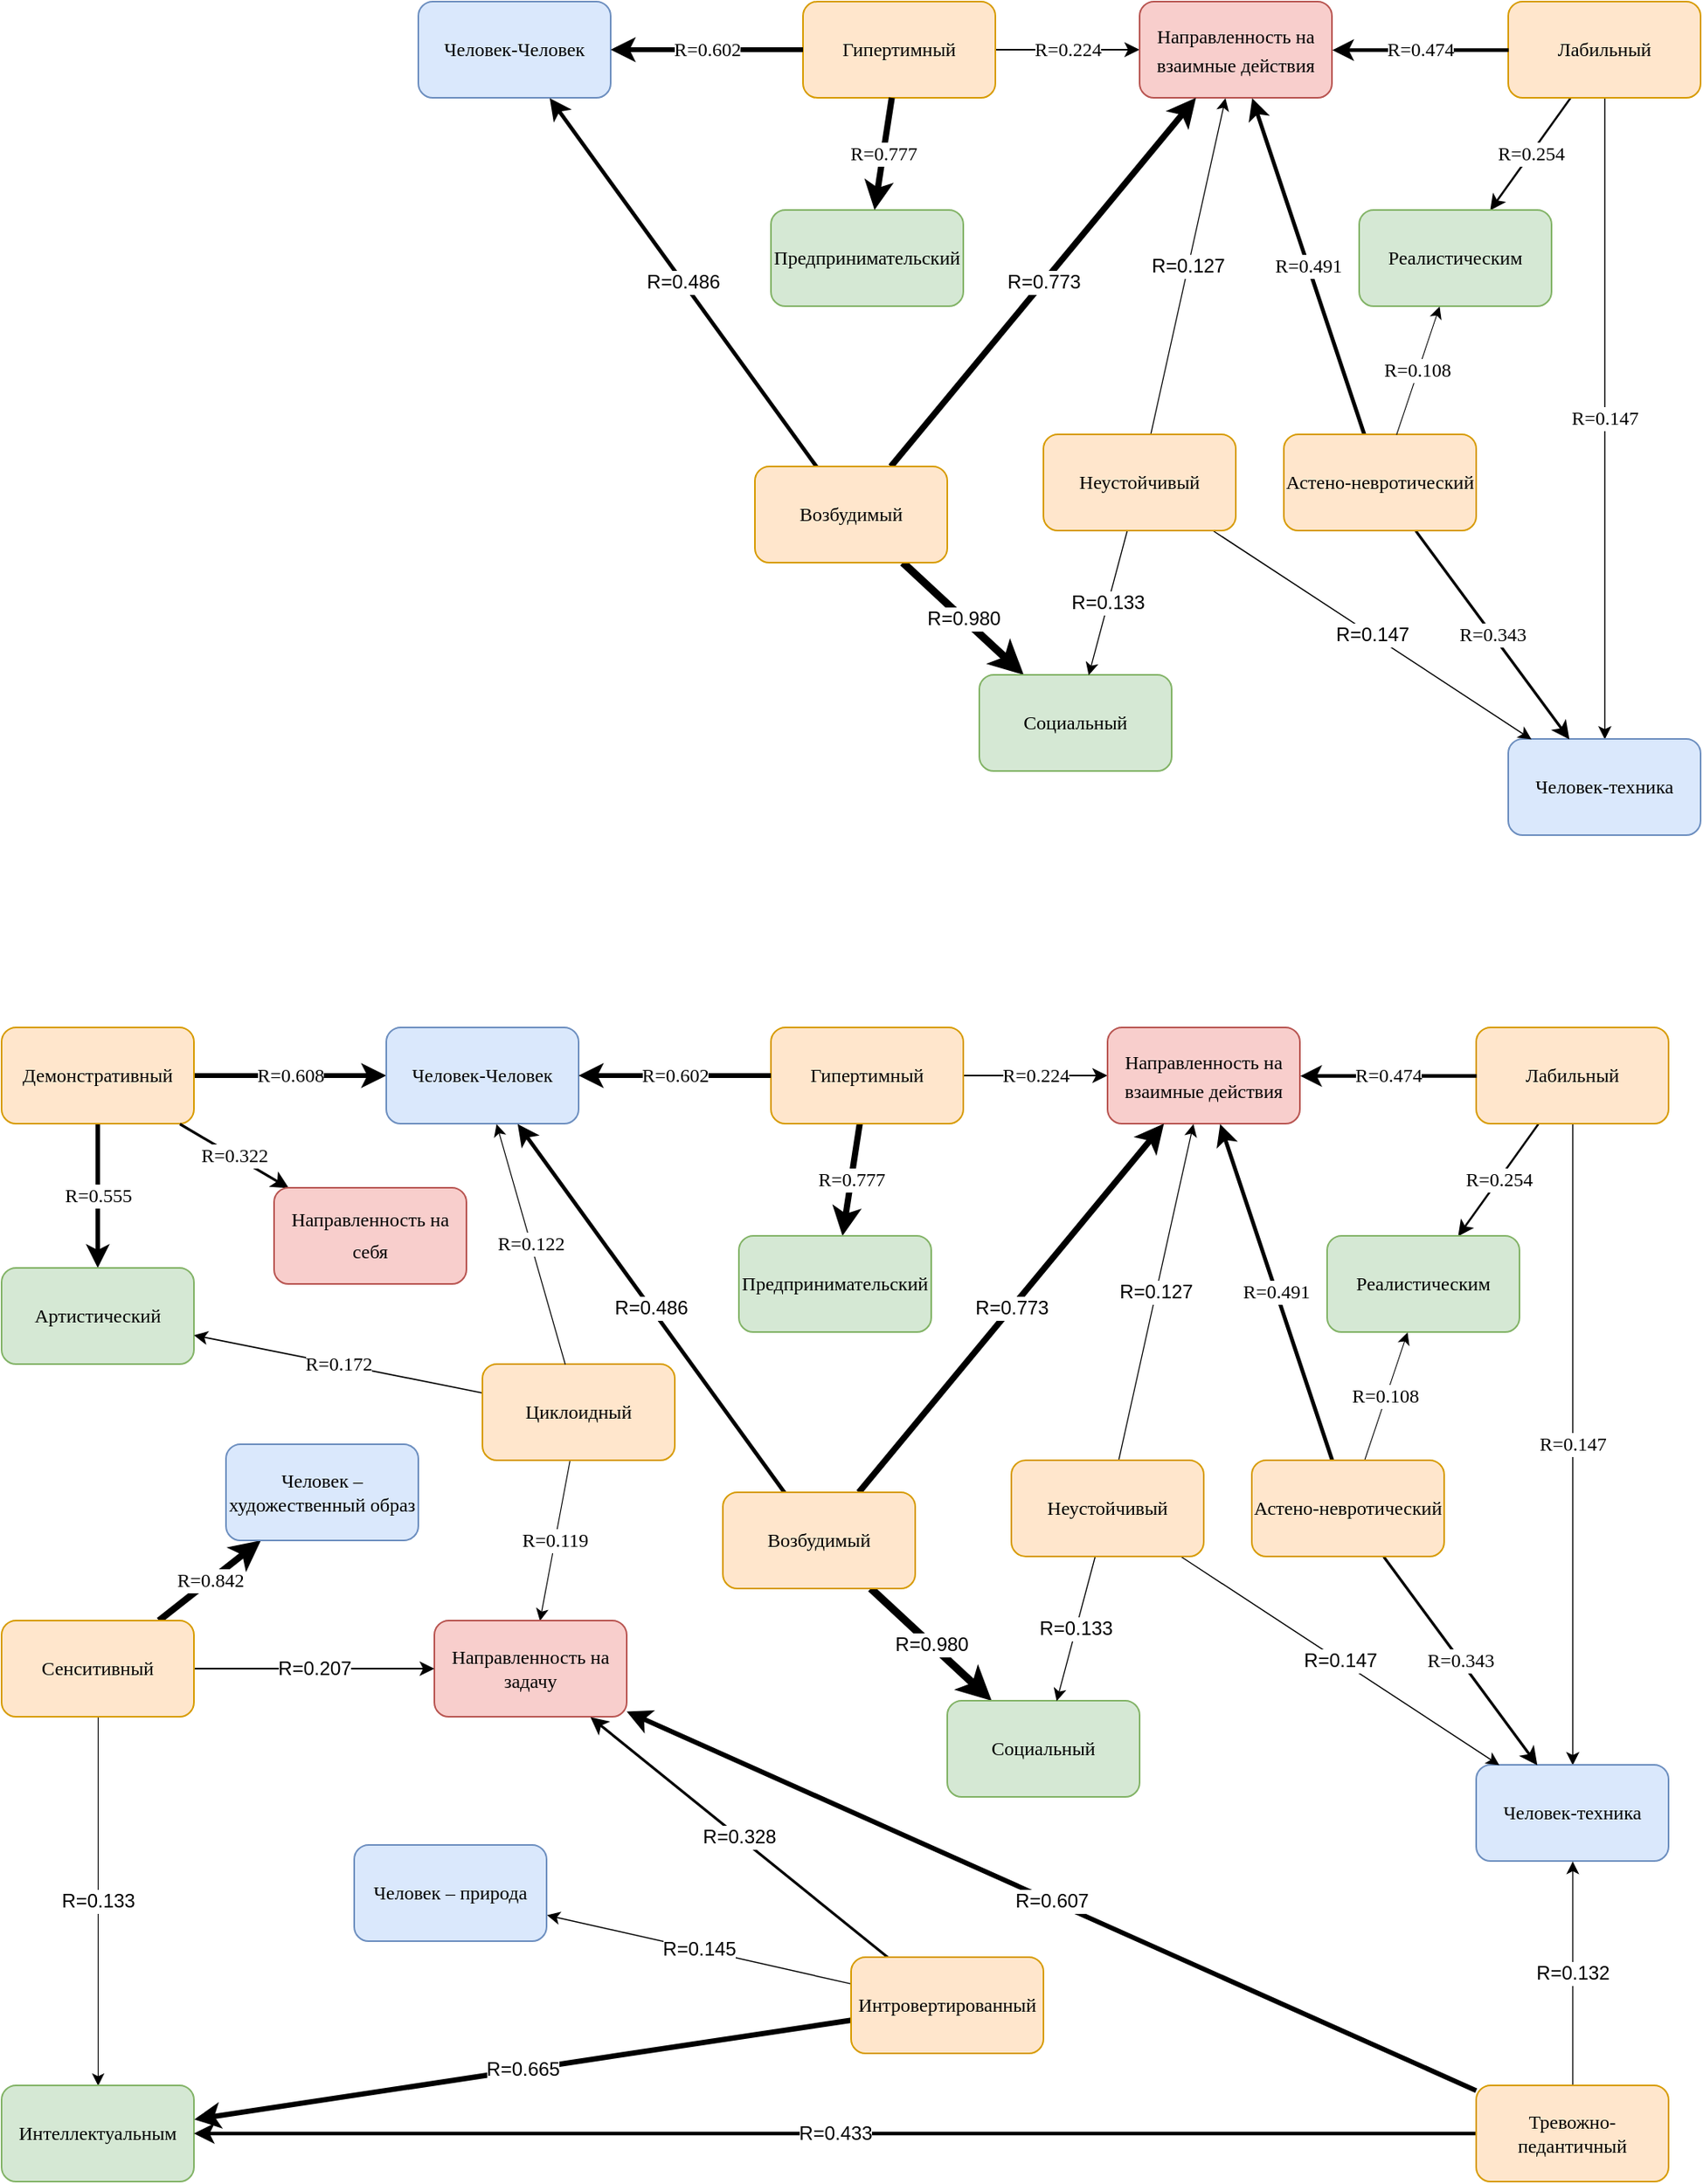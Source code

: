 <mxfile version="27.0.3">
  <diagram name="Страница — 1" id="1lgbH9x4u3ROzhYAGhE-">
    <mxGraphModel dx="1511" dy="1985" grid="1" gridSize="10" guides="1" tooltips="1" connect="1" arrows="1" fold="1" page="0" pageScale="1" pageWidth="1169" pageHeight="827" background="none" math="0" shadow="0">
      <root>
        <mxCell id="0" />
        <mxCell id="1" parent="0" />
        <mxCell id="H34q3096vW5ZRXHq4TRd-3" value="R=0.608" style="rounded=0;orthogonalLoop=1;jettySize=auto;html=1;fontFamily=Times New Roman;fontSize=12;strokeWidth=3.04;strokeColor=default;" parent="1" source="H34q3096vW5ZRXHq4TRd-1" target="H34q3096vW5ZRXHq4TRd-2" edge="1">
          <mxGeometry relative="1" as="geometry" />
        </mxCell>
        <mxCell id="H34q3096vW5ZRXHq4TRd-5" value="R=0.555" style="rounded=0;orthogonalLoop=1;jettySize=auto;html=1;strokeWidth=2.775;fontFamily=Times New Roman;fontSize=12;strokeColor=default;" parent="1" source="H34q3096vW5ZRXHq4TRd-1" target="H34q3096vW5ZRXHq4TRd-4" edge="1">
          <mxGeometry relative="1" as="geometry" />
        </mxCell>
        <mxCell id="H34q3096vW5ZRXHq4TRd-1" value="&lt;span style=&quot;text-align: start; line-height: 19.973px;&quot;&gt;&lt;font&gt;Демонстративный&lt;/font&gt;&lt;/span&gt;&lt;span style=&quot;text-align: start;&quot;&gt;&lt;/span&gt;" style="rounded=1;whiteSpace=wrap;html=1;fontFamily=Times New Roman;fontSize=12;fillColor=#ffe6cc;strokeColor=#d79b00;" parent="1" vertex="1">
          <mxGeometry width="120" height="60" as="geometry" />
        </mxCell>
        <mxCell id="H34q3096vW5ZRXHq4TRd-2" value="Человек-Человек" style="whiteSpace=wrap;html=1;rounded=1;fontFamily=Times New Roman;fontSize=12;fillColor=#dae8fc;strokeColor=#6c8ebf;" parent="1" vertex="1">
          <mxGeometry x="240" width="120" height="60" as="geometry" />
        </mxCell>
        <mxCell id="H34q3096vW5ZRXHq4TRd-4" value="&lt;br&gt;&lt;span&gt;&lt;font&gt;Артистический&lt;/font&gt;&lt;/span&gt;&lt;div&gt;&lt;br&gt;&lt;/div&gt;" style="whiteSpace=wrap;html=1;fontFamily=Times New Roman;fillColor=#d5e8d4;strokeColor=#82b366;rounded=1;fontSize=12;" parent="1" vertex="1">
          <mxGeometry y="150" width="120" height="60" as="geometry" />
        </mxCell>
        <mxCell id="H34q3096vW5ZRXHq4TRd-7" value="R=0.322" style="endArrow=classic;html=1;rounded=0;strokeWidth=1.61;fontFamily=Times New Roman;fontSize=12;strokeColor=default;" parent="1" source="H34q3096vW5ZRXHq4TRd-1" target="H34q3096vW5ZRXHq4TRd-8" edge="1">
          <mxGeometry width="50" height="50" relative="1" as="geometry">
            <mxPoint x="350" y="300" as="sourcePoint" />
            <mxPoint x="240" y="120" as="targetPoint" />
          </mxGeometry>
        </mxCell>
        <mxCell id="H34q3096vW5ZRXHq4TRd-8" value="&lt;span style=&quot;text-align: start; line-height: 19.973px;&quot;&gt;&lt;font&gt;Направленность на себя&lt;/font&gt;&lt;/span&gt;&lt;span style=&quot;text-align: start;&quot;&gt;&lt;/span&gt;" style="rounded=1;whiteSpace=wrap;html=1;fillColor=#f8cecc;strokeColor=#b85450;fontFamily=Times New Roman;fontSize=12;" parent="1" vertex="1">
          <mxGeometry x="170" y="100" width="120" height="60" as="geometry" />
        </mxCell>
        <mxCell id="H34q3096vW5ZRXHq4TRd-13" value="R=0.777" style="rounded=0;orthogonalLoop=1;jettySize=auto;html=1;strokeWidth=3.885;fontFamily=Times New Roman;fontSize=12;strokeColor=default;" parent="1" source="H34q3096vW5ZRXHq4TRd-10" target="H34q3096vW5ZRXHq4TRd-12" edge="1">
          <mxGeometry relative="1" as="geometry" />
        </mxCell>
        <mxCell id="H34q3096vW5ZRXHq4TRd-16" value="R=0.224" style="rounded=0;orthogonalLoop=1;jettySize=auto;html=1;strokeWidth=1.12;fontFamily=Times New Roman;fontSize=12;strokeColor=default;" parent="1" source="H34q3096vW5ZRXHq4TRd-10" target="H34q3096vW5ZRXHq4TRd-15" edge="1">
          <mxGeometry relative="1" as="geometry" />
        </mxCell>
        <mxCell id="H34q3096vW5ZRXHq4TRd-10" value="&lt;br&gt;&lt;span&gt;Гипертимный&lt;/span&gt;&lt;div&gt;&lt;br&gt;&lt;/div&gt;" style="rounded=1;whiteSpace=wrap;html=1;fillColor=#ffe6cc;strokeColor=#d79b00;fontFamily=Times New Roman;fontSize=12;" parent="1" vertex="1">
          <mxGeometry x="480" width="120" height="60" as="geometry" />
        </mxCell>
        <mxCell id="H34q3096vW5ZRXHq4TRd-11" value="R=0.602" style="endArrow=classic;html=1;rounded=0;strokeWidth=3.01;fontFamily=Times New Roman;fontSize=12;strokeColor=default;" parent="1" source="H34q3096vW5ZRXHq4TRd-10" target="H34q3096vW5ZRXHq4TRd-2" edge="1">
          <mxGeometry width="50" height="50" relative="1" as="geometry">
            <mxPoint x="340" y="260" as="sourcePoint" />
            <mxPoint x="390" y="210" as="targetPoint" />
          </mxGeometry>
        </mxCell>
        <mxCell id="H34q3096vW5ZRXHq4TRd-12" value="&lt;br&gt;&lt;span&gt;Предпринимательский&lt;/span&gt;&lt;div&gt;&lt;br&gt;&lt;/div&gt;" style="rounded=1;whiteSpace=wrap;html=1;fillColor=#d5e8d4;strokeColor=#82b366;fontFamily=Times New Roman;fontSize=12;" parent="1" vertex="1">
          <mxGeometry x="460" y="130" width="120" height="60" as="geometry" />
        </mxCell>
        <mxCell id="H34q3096vW5ZRXHq4TRd-15" value="&lt;span style=&quot;text-align: start; line-height: 19.973px;&quot;&gt;Н&lt;/span&gt;&lt;span style=&quot;text-align: start; background-color: transparent;&quot;&gt;аправленность на взаимные действия&lt;/span&gt;&lt;div&gt;&lt;span style=&quot;text-align: start;&quot;&gt;&lt;/span&gt;&lt;/div&gt;" style="rounded=1;whiteSpace=wrap;html=1;fillColor=#f8cecc;strokeColor=#b85450;fontFamily=Times New Roman;fontSize=12;" parent="1" vertex="1">
          <mxGeometry x="690" width="120" height="60" as="geometry" />
        </mxCell>
        <mxCell id="H34q3096vW5ZRXHq4TRd-18" value="R=0.172" style="rounded=0;orthogonalLoop=1;jettySize=auto;html=1;strokeColor=default;strokeWidth=0.86;fontSize=12;fontFamily=Times New Roman;" parent="1" source="H34q3096vW5ZRXHq4TRd-17" target="H34q3096vW5ZRXHq4TRd-4" edge="1">
          <mxGeometry relative="1" as="geometry" />
        </mxCell>
        <mxCell id="H34q3096vW5ZRXHq4TRd-21" value="R=0.119" style="rounded=0;orthogonalLoop=1;jettySize=auto;html=1;strokeColor=default;strokeWidth=0.595;fontSize=12;fontFamily=Times New Roman;" parent="1" source="H34q3096vW5ZRXHq4TRd-17" target="H34q3096vW5ZRXHq4TRd-20" edge="1">
          <mxGeometry relative="1" as="geometry" />
        </mxCell>
        <mxCell id="H34q3096vW5ZRXHq4TRd-17" value="&lt;br&gt;&lt;span&gt;Циклоидный&lt;/span&gt;&lt;div&gt;&lt;br&gt;&lt;/div&gt;" style="rounded=1;whiteSpace=wrap;html=1;fillColor=#ffe6cc;strokeColor=#d79b00;fontSize=12;fontFamily=Times New Roman;" parent="1" vertex="1">
          <mxGeometry x="300" y="210" width="120" height="60" as="geometry" />
        </mxCell>
        <mxCell id="H34q3096vW5ZRXHq4TRd-19" value="R=0.122" style="endArrow=classic;html=1;rounded=0;strokeColor=default;strokeWidth=0.61;fontSize=12;fontFamily=Times New Roman;" parent="1" source="H34q3096vW5ZRXHq4TRd-17" target="H34q3096vW5ZRXHq4TRd-2" edge="1">
          <mxGeometry width="50" height="50" relative="1" as="geometry">
            <mxPoint x="60" y="300" as="sourcePoint" />
            <mxPoint x="110" y="250" as="targetPoint" />
          </mxGeometry>
        </mxCell>
        <mxCell id="H34q3096vW5ZRXHq4TRd-20" value="&lt;div&gt;&lt;span style=&quot;background-color: transparent;&quot;&gt;Н&lt;/span&gt;&lt;span style=&quot;background-color: transparent;&quot;&gt;аправленность на задачу&lt;/span&gt;&lt;br&gt;&lt;/div&gt;" style="rounded=1;whiteSpace=wrap;html=1;fillColor=#f8cecc;strokeColor=#b85450;fontSize=12;fontFamily=Times New Roman;" parent="1" vertex="1">
          <mxGeometry x="270" y="370" width="120" height="60" as="geometry" />
        </mxCell>
        <mxCell id="H34q3096vW5ZRXHq4TRd-27" value="R=0.254" style="rounded=0;orthogonalLoop=1;jettySize=auto;html=1;fontSize=12;fontFamily=Times New Roman;strokeWidth=1.27;" parent="1" source="H34q3096vW5ZRXHq4TRd-22" target="H34q3096vW5ZRXHq4TRd-26" edge="1">
          <mxGeometry relative="1" as="geometry" />
        </mxCell>
        <mxCell id="H34q3096vW5ZRXHq4TRd-29" value="R=0.147" style="rounded=0;orthogonalLoop=1;jettySize=auto;html=1;fontSize=12;fontFamily=Times New Roman;strokeWidth=0.735;" parent="1" source="H34q3096vW5ZRXHq4TRd-22" target="H34q3096vW5ZRXHq4TRd-24" edge="1">
          <mxGeometry relative="1" as="geometry">
            <mxPoint x="1000" y="340" as="targetPoint" />
          </mxGeometry>
        </mxCell>
        <mxCell id="H34q3096vW5ZRXHq4TRd-22" value="&lt;span&gt;Лабильный&lt;/span&gt;" style="rounded=1;whiteSpace=wrap;html=1;fillColor=#ffe6cc;strokeColor=#d79b00;fontSize=12;fontFamily=Times New Roman;" parent="1" vertex="1">
          <mxGeometry x="920" width="120" height="60" as="geometry" />
        </mxCell>
        <mxCell id="H34q3096vW5ZRXHq4TRd-24" value="&lt;span&gt;Человек-техника&lt;/span&gt;" style="rounded=1;whiteSpace=wrap;html=1;fillColor=#dae8fc;strokeColor=#6c8ebf;fontSize=12;fontFamily=Times New Roman;" parent="1" vertex="1">
          <mxGeometry x="920" y="460" width="120" height="60" as="geometry" />
        </mxCell>
        <mxCell id="H34q3096vW5ZRXHq4TRd-26" value="&lt;span&gt;Реалистическим&lt;/span&gt;" style="rounded=1;whiteSpace=wrap;html=1;fillColor=#d5e8d4;strokeColor=#82b366;fontSize=12;fontFamily=Times New Roman;" parent="1" vertex="1">
          <mxGeometry x="827" y="130" width="120" height="60" as="geometry" />
        </mxCell>
        <mxCell id="H34q3096vW5ZRXHq4TRd-32" value="R=0.491" style="rounded=0;orthogonalLoop=1;jettySize=auto;html=1;fontSize=12;fontFamily=Times New Roman;strokeWidth=2.455;" parent="1" source="H34q3096vW5ZRXHq4TRd-31" target="H34q3096vW5ZRXHq4TRd-15" edge="1">
          <mxGeometry relative="1" as="geometry" />
        </mxCell>
        <mxCell id="H34q3096vW5ZRXHq4TRd-33" value="R=0.108" style="rounded=0;orthogonalLoop=1;jettySize=auto;html=1;fontSize=12;fontFamily=Times New Roman;strokeWidth=0.54;" parent="1" source="H34q3096vW5ZRXHq4TRd-31" target="H34q3096vW5ZRXHq4TRd-26" edge="1">
          <mxGeometry relative="1" as="geometry" />
        </mxCell>
        <mxCell id="H34q3096vW5ZRXHq4TRd-34" value="R=0.343" style="rounded=0;orthogonalLoop=1;jettySize=auto;html=1;fontSize=12;fontFamily=Times New Roman;strokeWidth=1.715;" parent="1" source="H34q3096vW5ZRXHq4TRd-31" target="H34q3096vW5ZRXHq4TRd-24" edge="1">
          <mxGeometry relative="1" as="geometry" />
        </mxCell>
        <mxCell id="H34q3096vW5ZRXHq4TRd-31" value="&lt;br&gt;&lt;span&gt;Астено-невротический&lt;/span&gt;&lt;div&gt;&lt;br&gt;&lt;/div&gt;" style="rounded=1;whiteSpace=wrap;html=1;fillColor=#ffe6cc;strokeColor=#d79b00;fontSize=12;fontFamily=Times New Roman;" parent="1" vertex="1">
          <mxGeometry x="780" y="270" width="120" height="60" as="geometry" />
        </mxCell>
        <mxCell id="H34q3096vW5ZRXHq4TRd-38" value="R=0.842" style="rounded=0;orthogonalLoop=1;jettySize=auto;html=1;fontSize=12;fontFamily=Times New Roman;strokeWidth=4.21;" parent="1" source="H34q3096vW5ZRXHq4TRd-36" target="H34q3096vW5ZRXHq4TRd-37" edge="1">
          <mxGeometry relative="1" as="geometry" />
        </mxCell>
        <mxCell id="H34q3096vW5ZRXHq4TRd-40" value="R=0.133" style="rounded=0;orthogonalLoop=1;jettySize=auto;html=1;fontSize=12;strokeWidth=0.567;" parent="1" source="H34q3096vW5ZRXHq4TRd-36" target="H34q3096vW5ZRXHq4TRd-39" edge="1">
          <mxGeometry relative="1" as="geometry" />
        </mxCell>
        <mxCell id="H34q3096vW5ZRXHq4TRd-41" value="R=0.207" style="rounded=0;orthogonalLoop=1;jettySize=auto;html=1;fontSize=12;strokeWidth=1.035;" parent="1" source="H34q3096vW5ZRXHq4TRd-36" target="H34q3096vW5ZRXHq4TRd-20" edge="1">
          <mxGeometry relative="1" as="geometry" />
        </mxCell>
        <mxCell id="H34q3096vW5ZRXHq4TRd-36" value="&lt;span&gt;Сенситивный&lt;/span&gt;" style="rounded=1;whiteSpace=wrap;html=1;fillColor=#ffe6cc;strokeColor=#d79b00;fontSize=12;fontFamily=Times New Roman;" parent="1" vertex="1">
          <mxGeometry y="370" width="120" height="60" as="geometry" />
        </mxCell>
        <mxCell id="H34q3096vW5ZRXHq4TRd-37" value="&lt;br&gt;&lt;span&gt;Человек – художественный образ&lt;/span&gt;&lt;div&gt;&lt;br&gt;&lt;/div&gt;" style="rounded=1;whiteSpace=wrap;html=1;fillColor=#dae8fc;strokeColor=#6c8ebf;fontSize=12;fontFamily=Times New Roman;" parent="1" vertex="1">
          <mxGeometry x="140" y="260" width="120" height="60" as="geometry" />
        </mxCell>
        <mxCell id="H34q3096vW5ZRXHq4TRd-39" value="&lt;br&gt;&lt;span&gt;Интеллектуальным&lt;/span&gt;&lt;div&gt;&lt;br&gt;&lt;/div&gt;" style="rounded=1;whiteSpace=wrap;html=1;fillColor=#d5e8d4;strokeColor=#82b366;fontSize=12;fontFamily=Times New Roman;" parent="1" vertex="1">
          <mxGeometry y="660" width="120" height="60" as="geometry" />
        </mxCell>
        <mxCell id="H34q3096vW5ZRXHq4TRd-43" value="R=0.132" style="rounded=0;orthogonalLoop=1;jettySize=auto;html=1;fontSize=12;strokeWidth=0.66;" parent="1" source="H34q3096vW5ZRXHq4TRd-42" target="H34q3096vW5ZRXHq4TRd-24" edge="1">
          <mxGeometry relative="1" as="geometry" />
        </mxCell>
        <mxCell id="H34q3096vW5ZRXHq4TRd-45" value="R=0.433" style="rounded=0;orthogonalLoop=1;jettySize=auto;html=1;fontSize=12;strokeWidth=2.165;" parent="1" source="H34q3096vW5ZRXHq4TRd-42" target="H34q3096vW5ZRXHq4TRd-39" edge="1">
          <mxGeometry relative="1" as="geometry" />
        </mxCell>
        <mxCell id="H34q3096vW5ZRXHq4TRd-46" value="R=0.607" style="rounded=0;orthogonalLoop=1;jettySize=auto;html=1;fontSize=12;strokeWidth=3.035;" parent="1" source="H34q3096vW5ZRXHq4TRd-42" target="H34q3096vW5ZRXHq4TRd-20" edge="1">
          <mxGeometry relative="1" as="geometry" />
        </mxCell>
        <mxCell id="H34q3096vW5ZRXHq4TRd-42" value="&lt;br&gt;&lt;span style=&quot;font-family: &amp;quot;Times New Roman&amp;quot;;&quot;&gt;Тревожно-педантичный&lt;/span&gt;&lt;div&gt;&lt;br&gt;&lt;/div&gt;" style="rounded=1;whiteSpace=wrap;html=1;fillColor=#ffe6cc;strokeColor=#d79b00;fontSize=12;" parent="1" vertex="1">
          <mxGeometry x="920" y="660" width="120" height="60" as="geometry" />
        </mxCell>
        <mxCell id="H34q3096vW5ZRXHq4TRd-49" value="R=0.145" style="rounded=0;orthogonalLoop=1;jettySize=auto;html=1;fontSize=12;strokeWidth=0.725;" parent="1" source="H34q3096vW5ZRXHq4TRd-47" target="H34q3096vW5ZRXHq4TRd-48" edge="1">
          <mxGeometry relative="1" as="geometry" />
        </mxCell>
        <mxCell id="H34q3096vW5ZRXHq4TRd-50" value="R=0.665" style="rounded=0;orthogonalLoop=1;jettySize=auto;html=1;fontSize=12;strokeWidth=3.325;" parent="1" source="H34q3096vW5ZRXHq4TRd-47" target="H34q3096vW5ZRXHq4TRd-39" edge="1">
          <mxGeometry relative="1" as="geometry" />
        </mxCell>
        <mxCell id="H34q3096vW5ZRXHq4TRd-52" value="R=0.328" style="rounded=0;orthogonalLoop=1;jettySize=auto;html=1;fontSize=12;strokeWidth=1.64;" parent="1" source="H34q3096vW5ZRXHq4TRd-47" target="H34q3096vW5ZRXHq4TRd-20" edge="1">
          <mxGeometry relative="1" as="geometry" />
        </mxCell>
        <mxCell id="H34q3096vW5ZRXHq4TRd-47" value="&lt;span style=&quot;text-align: start; line-height: 19.973px; font-family: &amp;quot;Times New Roman&amp;quot;;&quot;&gt;Интровертированный&lt;/span&gt;&lt;span style=&quot;text-align: start;&quot;&gt;&lt;/span&gt;" style="rounded=1;whiteSpace=wrap;html=1;fillColor=#ffe6cc;strokeColor=#d79b00;fontSize=12;" parent="1" vertex="1">
          <mxGeometry x="530" y="580" width="120" height="60" as="geometry" />
        </mxCell>
        <mxCell id="H34q3096vW5ZRXHq4TRd-48" value="&lt;br&gt;&lt;span style=&quot;font-family: &amp;quot;Times New Roman&amp;quot;;&quot;&gt;Человек – природа&lt;/span&gt;&lt;div&gt;&lt;br&gt;&lt;/div&gt;" style="rounded=1;whiteSpace=wrap;html=1;fillColor=#dae8fc;strokeColor=#6c8ebf;fontSize=12;" parent="1" vertex="1">
          <mxGeometry x="220" y="510" width="120" height="60" as="geometry" />
        </mxCell>
        <mxCell id="H34q3096vW5ZRXHq4TRd-57" value="R=0.486" style="rounded=0;orthogonalLoop=1;jettySize=auto;html=1;fontSize=12;strokeWidth=2.43;" parent="1" source="H34q3096vW5ZRXHq4TRd-56" target="H34q3096vW5ZRXHq4TRd-2" edge="1">
          <mxGeometry relative="1" as="geometry" />
        </mxCell>
        <mxCell id="H34q3096vW5ZRXHq4TRd-58" value="R=0.773" style="rounded=0;orthogonalLoop=1;jettySize=auto;html=1;fontSize=12;strokeWidth=3.865;" parent="1" source="H34q3096vW5ZRXHq4TRd-56" target="H34q3096vW5ZRXHq4TRd-15" edge="1">
          <mxGeometry relative="1" as="geometry" />
        </mxCell>
        <mxCell id="H34q3096vW5ZRXHq4TRd-60" value="R=0.980" style="rounded=0;orthogonalLoop=1;jettySize=auto;html=1;fontSize=12;strokeWidth=4.9;" parent="1" source="H34q3096vW5ZRXHq4TRd-56" target="H34q3096vW5ZRXHq4TRd-59" edge="1">
          <mxGeometry relative="1" as="geometry" />
        </mxCell>
        <mxCell id="H34q3096vW5ZRXHq4TRd-56" value="&lt;br&gt;&lt;span style=&quot;font-family: &amp;quot;Times New Roman&amp;quot;;&quot;&gt;Возбудимый&lt;/span&gt;&lt;div&gt;&lt;br&gt;&lt;/div&gt;" style="rounded=1;whiteSpace=wrap;html=1;fillColor=#ffe6cc;strokeColor=#d79b00;fontSize=12;" parent="1" vertex="1">
          <mxGeometry x="450" y="290" width="120" height="60" as="geometry" />
        </mxCell>
        <mxCell id="H34q3096vW5ZRXHq4TRd-59" value="&lt;br&gt;&lt;span style=&quot;font-family: &amp;quot;Times New Roman&amp;quot;;&quot;&gt;Социальный&lt;/span&gt;&lt;div&gt;&lt;br&gt;&lt;/div&gt;" style="rounded=1;whiteSpace=wrap;html=1;fillColor=#d5e8d4;strokeColor=#82b366;fontSize=12;" parent="1" vertex="1">
          <mxGeometry x="590" y="420" width="120" height="60" as="geometry" />
        </mxCell>
        <mxCell id="H34q3096vW5ZRXHq4TRd-62" value="R=0.127" style="rounded=0;orthogonalLoop=1;jettySize=auto;html=1;fontSize=12;strokeWidth=0.635;" parent="1" source="H34q3096vW5ZRXHq4TRd-61" target="H34q3096vW5ZRXHq4TRd-15" edge="1">
          <mxGeometry relative="1" as="geometry" />
        </mxCell>
        <mxCell id="H34q3096vW5ZRXHq4TRd-63" value="R=0.133" style="rounded=0;orthogonalLoop=1;jettySize=auto;html=1;fontSize=12;strokeWidth=0.665;" parent="1" source="H34q3096vW5ZRXHq4TRd-61" target="H34q3096vW5ZRXHq4TRd-59" edge="1">
          <mxGeometry relative="1" as="geometry" />
        </mxCell>
        <mxCell id="H34q3096vW5ZRXHq4TRd-64" value="R=0.147" style="rounded=0;orthogonalLoop=1;jettySize=auto;html=1;fontSize=12;strokeWidth=0.735;" parent="1" source="H34q3096vW5ZRXHq4TRd-61" target="H34q3096vW5ZRXHq4TRd-24" edge="1">
          <mxGeometry relative="1" as="geometry">
            <mxPoint x="1180" y="90" as="targetPoint" />
          </mxGeometry>
        </mxCell>
        <mxCell id="H34q3096vW5ZRXHq4TRd-61" value="&lt;br&gt;&lt;span style=&quot;font-family: &amp;quot;Times New Roman&amp;quot;;&quot;&gt;Неустойчивый&lt;/span&gt;&lt;div&gt;&lt;br&gt;&lt;/div&gt;" style="rounded=1;whiteSpace=wrap;html=1;fillColor=#ffe6cc;strokeColor=#d79b00;fontSize=12;" parent="1" vertex="1">
          <mxGeometry x="630" y="270" width="120" height="60" as="geometry" />
        </mxCell>
        <mxCell id="gUqreIWrJv894PSsRbNy-1" value="R=0.474" style="rounded=0;orthogonalLoop=1;jettySize=auto;html=1;fontSize=12;fontFamily=Times New Roman;strokeWidth=2.37;" edge="1" parent="1" source="H34q3096vW5ZRXHq4TRd-22" target="H34q3096vW5ZRXHq4TRd-15">
          <mxGeometry relative="1" as="geometry">
            <mxPoint x="800" y="110" as="sourcePoint" />
            <mxPoint x="800" y="140" as="targetPoint" />
          </mxGeometry>
        </mxCell>
        <mxCell id="gUqreIWrJv894PSsRbNy-14" value="Человек-Человек" style="whiteSpace=wrap;html=1;rounded=1;fontFamily=Times New Roman;fontSize=12;fillColor=#dae8fc;strokeColor=#6c8ebf;" vertex="1" parent="1">
          <mxGeometry x="260" y="-640" width="120" height="60" as="geometry" />
        </mxCell>
        <mxCell id="gUqreIWrJv894PSsRbNy-15" value="R=0.224" style="rounded=0;orthogonalLoop=1;jettySize=auto;html=1;strokeWidth=1.12;fontFamily=Times New Roman;fontSize=12;strokeColor=default;" edge="1" parent="1" source="gUqreIWrJv894PSsRbNy-16" target="gUqreIWrJv894PSsRbNy-19">
          <mxGeometry relative="1" as="geometry" />
        </mxCell>
        <mxCell id="gUqreIWrJv894PSsRbNy-16" value="&lt;br&gt;&lt;span&gt;Гипертимный&lt;/span&gt;&lt;div&gt;&lt;br&gt;&lt;/div&gt;" style="rounded=1;whiteSpace=wrap;html=1;fillColor=#ffe6cc;strokeColor=#d79b00;fontFamily=Times New Roman;fontSize=12;" vertex="1" parent="1">
          <mxGeometry x="500" y="-640" width="120" height="60" as="geometry" />
        </mxCell>
        <mxCell id="gUqreIWrJv894PSsRbNy-17" value="R=0.602" style="endArrow=classic;html=1;rounded=0;strokeWidth=3.01;fontFamily=Times New Roman;fontSize=12;strokeColor=default;" edge="1" parent="1" source="gUqreIWrJv894PSsRbNy-16" target="gUqreIWrJv894PSsRbNy-14">
          <mxGeometry width="50" height="50" relative="1" as="geometry">
            <mxPoint x="360" y="-380" as="sourcePoint" />
            <mxPoint x="410" y="-430" as="targetPoint" />
          </mxGeometry>
        </mxCell>
        <mxCell id="gUqreIWrJv894PSsRbNy-18" value="&lt;br&gt;&lt;span&gt;Предпринимательский&lt;/span&gt;&lt;div&gt;&lt;br&gt;&lt;/div&gt;" style="rounded=1;whiteSpace=wrap;html=1;fillColor=#d5e8d4;strokeColor=#82b366;fontFamily=Times New Roman;fontSize=12;" vertex="1" parent="1">
          <mxGeometry x="480" y="-510" width="120" height="60" as="geometry" />
        </mxCell>
        <mxCell id="gUqreIWrJv894PSsRbNy-19" value="&lt;span style=&quot;text-align: start; line-height: 19.973px;&quot;&gt;Н&lt;/span&gt;&lt;span style=&quot;text-align: start; background-color: transparent;&quot;&gt;аправленность на взаимные действия&lt;/span&gt;&lt;div&gt;&lt;span style=&quot;text-align: start;&quot;&gt;&lt;/span&gt;&lt;/div&gt;" style="rounded=1;whiteSpace=wrap;html=1;fillColor=#f8cecc;strokeColor=#b85450;fontFamily=Times New Roman;fontSize=12;" vertex="1" parent="1">
          <mxGeometry x="710" y="-640" width="120" height="60" as="geometry" />
        </mxCell>
        <mxCell id="gUqreIWrJv894PSsRbNy-20" value="R=0.254" style="rounded=0;orthogonalLoop=1;jettySize=auto;html=1;fontSize=12;fontFamily=Times New Roman;strokeWidth=1.27;" edge="1" parent="1" source="gUqreIWrJv894PSsRbNy-22" target="gUqreIWrJv894PSsRbNy-24">
          <mxGeometry relative="1" as="geometry" />
        </mxCell>
        <mxCell id="gUqreIWrJv894PSsRbNy-21" value="R=0.147" style="rounded=0;orthogonalLoop=1;jettySize=auto;html=1;fontSize=12;fontFamily=Times New Roman;strokeWidth=0.735;" edge="1" parent="1" source="gUqreIWrJv894PSsRbNy-22" target="gUqreIWrJv894PSsRbNy-23">
          <mxGeometry relative="1" as="geometry">
            <mxPoint x="1020" y="-300" as="targetPoint" />
          </mxGeometry>
        </mxCell>
        <mxCell id="gUqreIWrJv894PSsRbNy-22" value="&lt;span&gt;Лабильный&lt;/span&gt;" style="rounded=1;whiteSpace=wrap;html=1;fillColor=#ffe6cc;strokeColor=#d79b00;fontSize=12;fontFamily=Times New Roman;" vertex="1" parent="1">
          <mxGeometry x="940" y="-640" width="120" height="60" as="geometry" />
        </mxCell>
        <mxCell id="gUqreIWrJv894PSsRbNy-23" value="&lt;span&gt;Человек-техника&lt;/span&gt;" style="rounded=1;whiteSpace=wrap;html=1;fillColor=#dae8fc;strokeColor=#6c8ebf;fontSize=12;fontFamily=Times New Roman;" vertex="1" parent="1">
          <mxGeometry x="940" y="-180" width="120" height="60" as="geometry" />
        </mxCell>
        <mxCell id="gUqreIWrJv894PSsRbNy-24" value="&lt;span&gt;Реалистическим&lt;/span&gt;" style="rounded=1;whiteSpace=wrap;html=1;fillColor=#d5e8d4;strokeColor=#82b366;fontSize=12;fontFamily=Times New Roman;" vertex="1" parent="1">
          <mxGeometry x="847" y="-510" width="120" height="60" as="geometry" />
        </mxCell>
        <mxCell id="gUqreIWrJv894PSsRbNy-25" value="R=0.491" style="rounded=0;orthogonalLoop=1;jettySize=auto;html=1;fontSize=12;fontFamily=Times New Roman;strokeWidth=2.455;" edge="1" parent="1" source="gUqreIWrJv894PSsRbNy-27" target="gUqreIWrJv894PSsRbNy-19">
          <mxGeometry relative="1" as="geometry" />
        </mxCell>
        <mxCell id="gUqreIWrJv894PSsRbNy-26" value="R=0.343" style="rounded=0;orthogonalLoop=1;jettySize=auto;html=1;fontSize=12;fontFamily=Times New Roman;strokeWidth=1.715;" edge="1" parent="1" source="gUqreIWrJv894PSsRbNy-27" target="gUqreIWrJv894PSsRbNy-23">
          <mxGeometry relative="1" as="geometry" />
        </mxCell>
        <mxCell id="gUqreIWrJv894PSsRbNy-27" value="&lt;br&gt;&lt;span&gt;Астено-невротический&lt;/span&gt;&lt;div&gt;&lt;br&gt;&lt;/div&gt;" style="rounded=1;whiteSpace=wrap;html=1;fillColor=#ffe6cc;strokeColor=#d79b00;fontSize=12;fontFamily=Times New Roman;" vertex="1" parent="1">
          <mxGeometry x="800" y="-370" width="120" height="60" as="geometry" />
        </mxCell>
        <mxCell id="gUqreIWrJv894PSsRbNy-28" value="R=0.486" style="rounded=0;orthogonalLoop=1;jettySize=auto;html=1;fontSize=12;strokeWidth=2.43;" edge="1" parent="1" source="gUqreIWrJv894PSsRbNy-31" target="gUqreIWrJv894PSsRbNy-14">
          <mxGeometry relative="1" as="geometry" />
        </mxCell>
        <mxCell id="gUqreIWrJv894PSsRbNy-29" value="R=0.773" style="rounded=0;orthogonalLoop=1;jettySize=auto;html=1;fontSize=12;strokeWidth=3.865;" edge="1" parent="1" source="gUqreIWrJv894PSsRbNy-31" target="gUqreIWrJv894PSsRbNy-19">
          <mxGeometry relative="1" as="geometry" />
        </mxCell>
        <mxCell id="gUqreIWrJv894PSsRbNy-30" value="R=0.980" style="rounded=0;orthogonalLoop=1;jettySize=auto;html=1;fontSize=12;strokeWidth=4.9;" edge="1" parent="1" source="gUqreIWrJv894PSsRbNy-31" target="gUqreIWrJv894PSsRbNy-32">
          <mxGeometry relative="1" as="geometry" />
        </mxCell>
        <mxCell id="gUqreIWrJv894PSsRbNy-31" value="&lt;br&gt;&lt;span style=&quot;font-family: &amp;quot;Times New Roman&amp;quot;;&quot;&gt;Возбудимый&lt;/span&gt;&lt;div&gt;&lt;br&gt;&lt;/div&gt;" style="rounded=1;whiteSpace=wrap;html=1;fillColor=#ffe6cc;strokeColor=#d79b00;fontSize=12;" vertex="1" parent="1">
          <mxGeometry x="470" y="-350" width="120" height="60" as="geometry" />
        </mxCell>
        <mxCell id="gUqreIWrJv894PSsRbNy-32" value="&lt;br&gt;&lt;span style=&quot;font-family: &amp;quot;Times New Roman&amp;quot;;&quot;&gt;Социальный&lt;/span&gt;&lt;div&gt;&lt;br&gt;&lt;/div&gt;" style="rounded=1;whiteSpace=wrap;html=1;fillColor=#d5e8d4;strokeColor=#82b366;fontSize=12;" vertex="1" parent="1">
          <mxGeometry x="610" y="-220" width="120" height="60" as="geometry" />
        </mxCell>
        <mxCell id="gUqreIWrJv894PSsRbNy-33" value="R=0.127" style="rounded=0;orthogonalLoop=1;jettySize=auto;html=1;fontSize=12;strokeWidth=0.635;" edge="1" parent="1" source="gUqreIWrJv894PSsRbNy-36" target="gUqreIWrJv894PSsRbNy-19">
          <mxGeometry relative="1" as="geometry" />
        </mxCell>
        <mxCell id="gUqreIWrJv894PSsRbNy-34" value="R=0.133" style="rounded=0;orthogonalLoop=1;jettySize=auto;html=1;fontSize=12;strokeWidth=0.665;" edge="1" parent="1" source="gUqreIWrJv894PSsRbNy-36" target="gUqreIWrJv894PSsRbNy-32">
          <mxGeometry relative="1" as="geometry" />
        </mxCell>
        <mxCell id="gUqreIWrJv894PSsRbNy-35" value="R=0.147" style="rounded=0;orthogonalLoop=1;jettySize=auto;html=1;fontSize=12;strokeWidth=0.735;" edge="1" parent="1" source="gUqreIWrJv894PSsRbNy-36" target="gUqreIWrJv894PSsRbNy-23">
          <mxGeometry relative="1" as="geometry">
            <mxPoint x="1200" y="-550" as="targetPoint" />
          </mxGeometry>
        </mxCell>
        <mxCell id="gUqreIWrJv894PSsRbNy-36" value="&lt;br&gt;&lt;span style=&quot;font-family: &amp;quot;Times New Roman&amp;quot;;&quot;&gt;Неустойчивый&lt;/span&gt;&lt;div&gt;&lt;br&gt;&lt;/div&gt;" style="rounded=1;whiteSpace=wrap;html=1;fillColor=#ffe6cc;strokeColor=#d79b00;fontSize=12;" vertex="1" parent="1">
          <mxGeometry x="650" y="-370" width="120" height="60" as="geometry" />
        </mxCell>
        <mxCell id="gUqreIWrJv894PSsRbNy-37" value="R=0.474" style="rounded=0;orthogonalLoop=1;jettySize=auto;html=1;fontSize=12;fontFamily=Times New Roman;strokeWidth=2.37;" edge="1" parent="1" source="gUqreIWrJv894PSsRbNy-22" target="gUqreIWrJv894PSsRbNy-19">
          <mxGeometry relative="1" as="geometry">
            <mxPoint x="820" y="-530" as="sourcePoint" />
            <mxPoint x="820" y="-500" as="targetPoint" />
          </mxGeometry>
        </mxCell>
        <mxCell id="gUqreIWrJv894PSsRbNy-39" value="R=0.777" style="rounded=0;orthogonalLoop=1;jettySize=auto;html=1;strokeWidth=3.885;fontFamily=Times New Roman;fontSize=12;strokeColor=default;" edge="1" parent="1" source="gUqreIWrJv894PSsRbNy-16" target="gUqreIWrJv894PSsRbNy-18">
          <mxGeometry relative="1" as="geometry">
            <mxPoint x="545" y="70" as="sourcePoint" />
            <mxPoint x="535" y="140" as="targetPoint" />
          </mxGeometry>
        </mxCell>
        <mxCell id="gUqreIWrJv894PSsRbNy-40" value="R=0.108" style="rounded=0;orthogonalLoop=1;jettySize=auto;html=1;fontSize=12;fontFamily=Times New Roman;strokeWidth=0.54;" edge="1" parent="1" source="gUqreIWrJv894PSsRbNy-27" target="gUqreIWrJv894PSsRbNy-24">
          <mxGeometry relative="1" as="geometry">
            <mxPoint x="860" y="280" as="sourcePoint" />
            <mxPoint x="887" y="200" as="targetPoint" />
          </mxGeometry>
        </mxCell>
      </root>
    </mxGraphModel>
  </diagram>
</mxfile>
